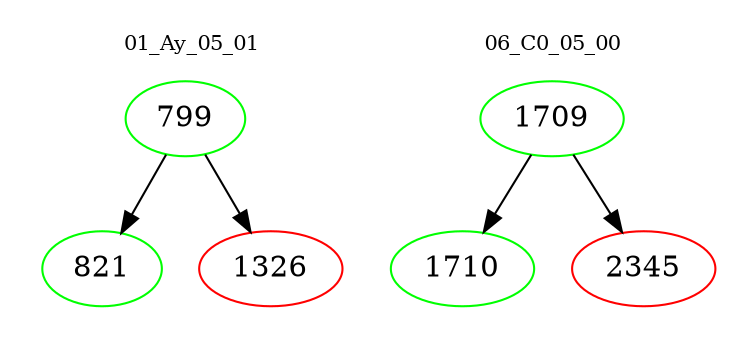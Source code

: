 digraph{
subgraph cluster_0 {
color = white
label = "01_Ay_05_01";
fontsize=10;
T0_799 [label="799", color="green"]
T0_799 -> T0_821 [color="black"]
T0_821 [label="821", color="green"]
T0_799 -> T0_1326 [color="black"]
T0_1326 [label="1326", color="red"]
}
subgraph cluster_1 {
color = white
label = "06_C0_05_00";
fontsize=10;
T1_1709 [label="1709", color="green"]
T1_1709 -> T1_1710 [color="black"]
T1_1710 [label="1710", color="green"]
T1_1709 -> T1_2345 [color="black"]
T1_2345 [label="2345", color="red"]
}
}
